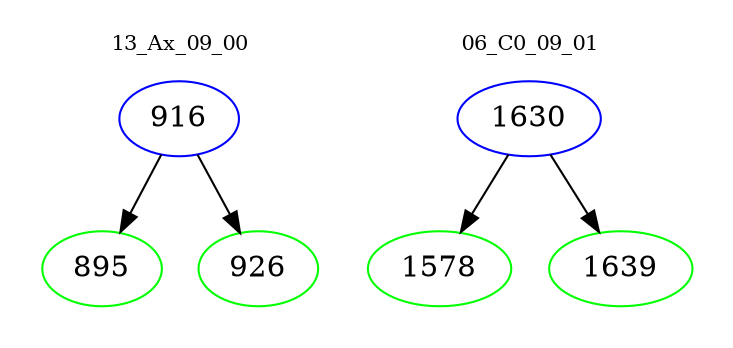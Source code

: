 digraph{
subgraph cluster_0 {
color = white
label = "13_Ax_09_00";
fontsize=10;
T0_916 [label="916", color="blue"]
T0_916 -> T0_895 [color="black"]
T0_895 [label="895", color="green"]
T0_916 -> T0_926 [color="black"]
T0_926 [label="926", color="green"]
}
subgraph cluster_1 {
color = white
label = "06_C0_09_01";
fontsize=10;
T1_1630 [label="1630", color="blue"]
T1_1630 -> T1_1578 [color="black"]
T1_1578 [label="1578", color="green"]
T1_1630 -> T1_1639 [color="black"]
T1_1639 [label="1639", color="green"]
}
}
